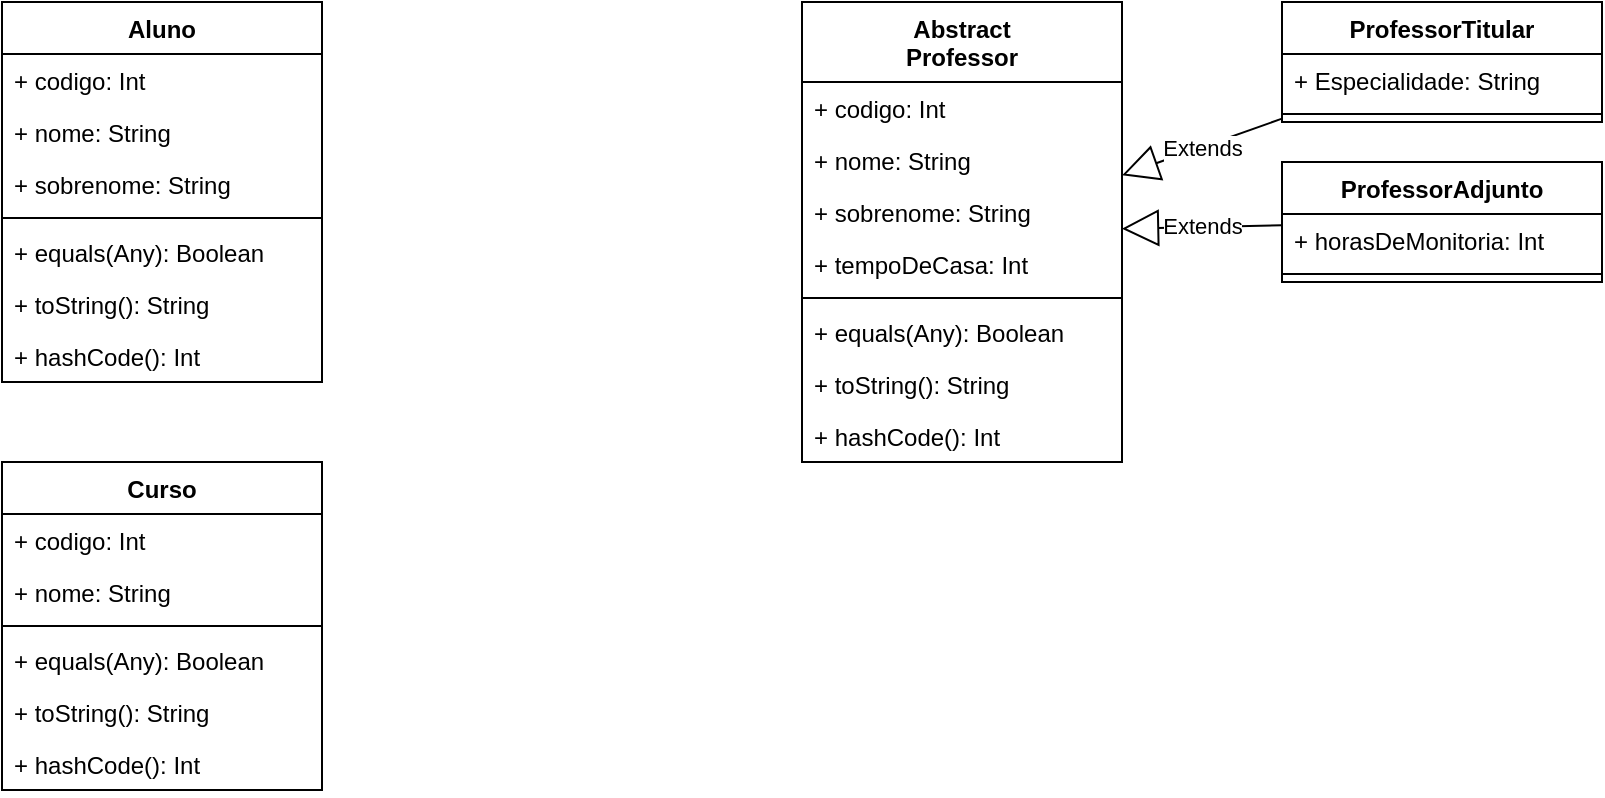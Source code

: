 <mxfile version="13.7.5" type="google"><diagram id="C5RBs43oDa-KdzZeNtuy" name="Page-1"><mxGraphModel dx="1102" dy="482" grid="1" gridSize="10" guides="1" tooltips="1" connect="1" arrows="1" fold="1" page="1" pageScale="1" pageWidth="827" pageHeight="1169" math="0" shadow="0"><root><mxCell id="WIyWlLk6GJQsqaUBKTNV-0"/><mxCell id="WIyWlLk6GJQsqaUBKTNV-1" parent="WIyWlLk6GJQsqaUBKTNV-0"/><mxCell id="T_922s3UGp3L7EfvBjby-0" value="Aluno" style="swimlane;fontStyle=1;align=center;verticalAlign=top;childLayout=stackLayout;horizontal=1;startSize=26;horizontalStack=0;resizeParent=1;resizeParentMax=0;resizeLast=0;collapsible=1;marginBottom=0;" vertex="1" parent="WIyWlLk6GJQsqaUBKTNV-1"><mxGeometry x="10" y="10" width="160" height="190" as="geometry"/></mxCell><mxCell id="T_922s3UGp3L7EfvBjby-5" value="+ codigo: Int" style="text;strokeColor=none;fillColor=none;align=left;verticalAlign=top;spacingLeft=4;spacingRight=4;overflow=hidden;rotatable=0;points=[[0,0.5],[1,0.5]];portConstraint=eastwest;" vertex="1" parent="T_922s3UGp3L7EfvBjby-0"><mxGeometry y="26" width="160" height="26" as="geometry"/></mxCell><mxCell id="T_922s3UGp3L7EfvBjby-1" value="+ nome: String" style="text;strokeColor=none;fillColor=none;align=left;verticalAlign=top;spacingLeft=4;spacingRight=4;overflow=hidden;rotatable=0;points=[[0,0.5],[1,0.5]];portConstraint=eastwest;" vertex="1" parent="T_922s3UGp3L7EfvBjby-0"><mxGeometry y="52" width="160" height="26" as="geometry"/></mxCell><mxCell id="T_922s3UGp3L7EfvBjby-4" value="+ sobrenome: String" style="text;strokeColor=none;fillColor=none;align=left;verticalAlign=top;spacingLeft=4;spacingRight=4;overflow=hidden;rotatable=0;points=[[0,0.5],[1,0.5]];portConstraint=eastwest;" vertex="1" parent="T_922s3UGp3L7EfvBjby-0"><mxGeometry y="78" width="160" height="26" as="geometry"/></mxCell><mxCell id="T_922s3UGp3L7EfvBjby-2" value="" style="line;strokeWidth=1;fillColor=none;align=left;verticalAlign=middle;spacingTop=-1;spacingLeft=3;spacingRight=3;rotatable=0;labelPosition=right;points=[];portConstraint=eastwest;" vertex="1" parent="T_922s3UGp3L7EfvBjby-0"><mxGeometry y="104" width="160" height="8" as="geometry"/></mxCell><mxCell id="T_922s3UGp3L7EfvBjby-3" value="+ equals(Any): Boolean" style="text;strokeColor=none;fillColor=none;align=left;verticalAlign=top;spacingLeft=4;spacingRight=4;overflow=hidden;rotatable=0;points=[[0,0.5],[1,0.5]];portConstraint=eastwest;" vertex="1" parent="T_922s3UGp3L7EfvBjby-0"><mxGeometry y="112" width="160" height="26" as="geometry"/></mxCell><mxCell id="T_922s3UGp3L7EfvBjby-6" value="+ toString(): String" style="text;strokeColor=none;fillColor=none;align=left;verticalAlign=top;spacingLeft=4;spacingRight=4;overflow=hidden;rotatable=0;points=[[0,0.5],[1,0.5]];portConstraint=eastwest;" vertex="1" parent="T_922s3UGp3L7EfvBjby-0"><mxGeometry y="138" width="160" height="26" as="geometry"/></mxCell><mxCell id="T_922s3UGp3L7EfvBjby-7" value="+ hashCode(): Int" style="text;strokeColor=none;fillColor=none;align=left;verticalAlign=top;spacingLeft=4;spacingRight=4;overflow=hidden;rotatable=0;points=[[0,0.5],[1,0.5]];portConstraint=eastwest;" vertex="1" parent="T_922s3UGp3L7EfvBjby-0"><mxGeometry y="164" width="160" height="26" as="geometry"/></mxCell><mxCell id="T_922s3UGp3L7EfvBjby-8" value="Curso" style="swimlane;fontStyle=1;align=center;verticalAlign=top;childLayout=stackLayout;horizontal=1;startSize=26;horizontalStack=0;resizeParent=1;resizeParentMax=0;resizeLast=0;collapsible=1;marginBottom=0;" vertex="1" parent="WIyWlLk6GJQsqaUBKTNV-1"><mxGeometry x="10" y="240" width="160" height="164" as="geometry"/></mxCell><mxCell id="T_922s3UGp3L7EfvBjby-9" value="+ codigo: Int" style="text;strokeColor=none;fillColor=none;align=left;verticalAlign=top;spacingLeft=4;spacingRight=4;overflow=hidden;rotatable=0;points=[[0,0.5],[1,0.5]];portConstraint=eastwest;" vertex="1" parent="T_922s3UGp3L7EfvBjby-8"><mxGeometry y="26" width="160" height="26" as="geometry"/></mxCell><mxCell id="T_922s3UGp3L7EfvBjby-12" value="+ nome: String" style="text;strokeColor=none;fillColor=none;align=left;verticalAlign=top;spacingLeft=4;spacingRight=4;overflow=hidden;rotatable=0;points=[[0,0.5],[1,0.5]];portConstraint=eastwest;" vertex="1" parent="T_922s3UGp3L7EfvBjby-8"><mxGeometry y="52" width="160" height="26" as="geometry"/></mxCell><mxCell id="T_922s3UGp3L7EfvBjby-10" value="" style="line;strokeWidth=1;fillColor=none;align=left;verticalAlign=middle;spacingTop=-1;spacingLeft=3;spacingRight=3;rotatable=0;labelPosition=right;points=[];portConstraint=eastwest;" vertex="1" parent="T_922s3UGp3L7EfvBjby-8"><mxGeometry y="78" width="160" height="8" as="geometry"/></mxCell><mxCell id="T_922s3UGp3L7EfvBjby-11" value="+ equals(Any): Boolean" style="text;strokeColor=none;fillColor=none;align=left;verticalAlign=top;spacingLeft=4;spacingRight=4;overflow=hidden;rotatable=0;points=[[0,0.5],[1,0.5]];portConstraint=eastwest;" vertex="1" parent="T_922s3UGp3L7EfvBjby-8"><mxGeometry y="86" width="160" height="26" as="geometry"/></mxCell><mxCell id="T_922s3UGp3L7EfvBjby-13" value="+ toString(): String" style="text;strokeColor=none;fillColor=none;align=left;verticalAlign=top;spacingLeft=4;spacingRight=4;overflow=hidden;rotatable=0;points=[[0,0.5],[1,0.5]];portConstraint=eastwest;" vertex="1" parent="T_922s3UGp3L7EfvBjby-8"><mxGeometry y="112" width="160" height="26" as="geometry"/></mxCell><mxCell id="T_922s3UGp3L7EfvBjby-14" value="+ hashCode(): Int" style="text;strokeColor=none;fillColor=none;align=left;verticalAlign=top;spacingLeft=4;spacingRight=4;overflow=hidden;rotatable=0;points=[[0,0.5],[1,0.5]];portConstraint=eastwest;" vertex="1" parent="T_922s3UGp3L7EfvBjby-8"><mxGeometry y="138" width="160" height="26" as="geometry"/></mxCell><mxCell id="T_922s3UGp3L7EfvBjby-30" value="ProfessorTitular" style="swimlane;fontStyle=1;align=center;verticalAlign=top;childLayout=stackLayout;horizontal=1;startSize=26;horizontalStack=0;resizeParent=1;resizeParentMax=0;resizeLast=0;collapsible=1;marginBottom=0;" vertex="1" parent="WIyWlLk6GJQsqaUBKTNV-1"><mxGeometry x="650" y="10" width="160" height="60" as="geometry"/></mxCell><mxCell id="T_922s3UGp3L7EfvBjby-31" value="+ Especialidade: String" style="text;strokeColor=none;fillColor=none;align=left;verticalAlign=top;spacingLeft=4;spacingRight=4;overflow=hidden;rotatable=0;points=[[0,0.5],[1,0.5]];portConstraint=eastwest;" vertex="1" parent="T_922s3UGp3L7EfvBjby-30"><mxGeometry y="26" width="160" height="26" as="geometry"/></mxCell><mxCell id="T_922s3UGp3L7EfvBjby-32" value="" style="line;strokeWidth=1;fillColor=none;align=left;verticalAlign=middle;spacingTop=-1;spacingLeft=3;spacingRight=3;rotatable=0;labelPosition=right;points=[];portConstraint=eastwest;" vertex="1" parent="T_922s3UGp3L7EfvBjby-30"><mxGeometry y="52" width="160" height="8" as="geometry"/></mxCell><mxCell id="T_922s3UGp3L7EfvBjby-34" value="ProfessorAdjunto" style="swimlane;fontStyle=1;align=center;verticalAlign=top;childLayout=stackLayout;horizontal=1;startSize=26;horizontalStack=0;resizeParent=1;resizeParentMax=0;resizeLast=0;collapsible=1;marginBottom=0;" vertex="1" parent="WIyWlLk6GJQsqaUBKTNV-1"><mxGeometry x="650" y="90" width="160" height="60" as="geometry"/></mxCell><mxCell id="T_922s3UGp3L7EfvBjby-35" value="+ horasDeMonitoria: Int" style="text;strokeColor=none;fillColor=none;align=left;verticalAlign=top;spacingLeft=4;spacingRight=4;overflow=hidden;rotatable=0;points=[[0,0.5],[1,0.5]];portConstraint=eastwest;" vertex="1" parent="T_922s3UGp3L7EfvBjby-34"><mxGeometry y="26" width="160" height="26" as="geometry"/></mxCell><mxCell id="T_922s3UGp3L7EfvBjby-36" value="" style="line;strokeWidth=1;fillColor=none;align=left;verticalAlign=middle;spacingTop=-1;spacingLeft=3;spacingRight=3;rotatable=0;labelPosition=right;points=[];portConstraint=eastwest;" vertex="1" parent="T_922s3UGp3L7EfvBjby-34"><mxGeometry y="52" width="160" height="8" as="geometry"/></mxCell><mxCell id="T_922s3UGp3L7EfvBjby-15" value="Abstract&#10;Professor" style="swimlane;fontStyle=1;align=center;verticalAlign=top;childLayout=stackLayout;horizontal=1;startSize=40;horizontalStack=0;resizeParent=1;resizeParentMax=0;resizeLast=0;collapsible=1;marginBottom=0;" vertex="1" parent="WIyWlLk6GJQsqaUBKTNV-1"><mxGeometry x="410" y="10" width="160" height="230" as="geometry"/></mxCell><mxCell id="T_922s3UGp3L7EfvBjby-16" value="+ codigo: Int" style="text;strokeColor=none;fillColor=none;align=left;verticalAlign=top;spacingLeft=4;spacingRight=4;overflow=hidden;rotatable=0;points=[[0,0.5],[1,0.5]];portConstraint=eastwest;" vertex="1" parent="T_922s3UGp3L7EfvBjby-15"><mxGeometry y="40" width="160" height="26" as="geometry"/></mxCell><mxCell id="T_922s3UGp3L7EfvBjby-19" value="+ nome: String" style="text;strokeColor=none;fillColor=none;align=left;verticalAlign=top;spacingLeft=4;spacingRight=4;overflow=hidden;rotatable=0;points=[[0,0.5],[1,0.5]];portConstraint=eastwest;" vertex="1" parent="T_922s3UGp3L7EfvBjby-15"><mxGeometry y="66" width="160" height="26" as="geometry"/></mxCell><mxCell id="T_922s3UGp3L7EfvBjby-20" value="+ sobrenome: String" style="text;strokeColor=none;fillColor=none;align=left;verticalAlign=top;spacingLeft=4;spacingRight=4;overflow=hidden;rotatable=0;points=[[0,0.5],[1,0.5]];portConstraint=eastwest;" vertex="1" parent="T_922s3UGp3L7EfvBjby-15"><mxGeometry y="92" width="160" height="26" as="geometry"/></mxCell><mxCell id="T_922s3UGp3L7EfvBjby-29" value="+ tempoDeCasa: Int" style="text;strokeColor=none;fillColor=none;align=left;verticalAlign=top;spacingLeft=4;spacingRight=4;overflow=hidden;rotatable=0;points=[[0,0.5],[1,0.5]];portConstraint=eastwest;" vertex="1" parent="T_922s3UGp3L7EfvBjby-15"><mxGeometry y="118" width="160" height="26" as="geometry"/></mxCell><mxCell id="T_922s3UGp3L7EfvBjby-17" value="" style="line;strokeWidth=1;fillColor=none;align=left;verticalAlign=middle;spacingTop=-1;spacingLeft=3;spacingRight=3;rotatable=0;labelPosition=right;points=[];portConstraint=eastwest;" vertex="1" parent="T_922s3UGp3L7EfvBjby-15"><mxGeometry y="144" width="160" height="8" as="geometry"/></mxCell><mxCell id="T_922s3UGp3L7EfvBjby-26" value="+ equals(Any): Boolean" style="text;strokeColor=none;fillColor=none;align=left;verticalAlign=top;spacingLeft=4;spacingRight=4;overflow=hidden;rotatable=0;points=[[0,0.5],[1,0.5]];portConstraint=eastwest;" vertex="1" parent="T_922s3UGp3L7EfvBjby-15"><mxGeometry y="152" width="160" height="26" as="geometry"/></mxCell><mxCell id="T_922s3UGp3L7EfvBjby-27" value="+ toString(): String" style="text;strokeColor=none;fillColor=none;align=left;verticalAlign=top;spacingLeft=4;spacingRight=4;overflow=hidden;rotatable=0;points=[[0,0.5],[1,0.5]];portConstraint=eastwest;" vertex="1" parent="T_922s3UGp3L7EfvBjby-15"><mxGeometry y="178" width="160" height="26" as="geometry"/></mxCell><mxCell id="T_922s3UGp3L7EfvBjby-28" value="+ hashCode(): Int" style="text;strokeColor=none;fillColor=none;align=left;verticalAlign=top;spacingLeft=4;spacingRight=4;overflow=hidden;rotatable=0;points=[[0,0.5],[1,0.5]];portConstraint=eastwest;" vertex="1" parent="T_922s3UGp3L7EfvBjby-15"><mxGeometry y="204" width="160" height="26" as="geometry"/></mxCell><mxCell id="T_922s3UGp3L7EfvBjby-40" value="Extends" style="endArrow=block;endSize=16;endFill=0;html=1;" edge="1" parent="WIyWlLk6GJQsqaUBKTNV-1" source="T_922s3UGp3L7EfvBjby-34" target="T_922s3UGp3L7EfvBjby-15"><mxGeometry width="160" relative="1" as="geometry"><mxPoint x="620" y="220" as="sourcePoint"/><mxPoint x="780" y="220" as="targetPoint"/></mxGeometry></mxCell><mxCell id="T_922s3UGp3L7EfvBjby-41" value="Extends" style="endArrow=block;endSize=16;endFill=0;html=1;" edge="1" parent="WIyWlLk6GJQsqaUBKTNV-1" source="T_922s3UGp3L7EfvBjby-30" target="T_922s3UGp3L7EfvBjby-15"><mxGeometry width="160" relative="1" as="geometry"><mxPoint x="510" as="sourcePoint"/><mxPoint x="670" as="targetPoint"/></mxGeometry></mxCell></root></mxGraphModel></diagram></mxfile>